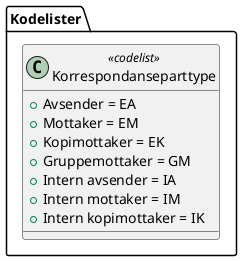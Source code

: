 @startuml
class Kodelister.Korrespondanseparttype <<codelist>> {
  +Avsender = EA
  +Mottaker = EM
  +Kopimottaker = EK
  +Gruppemottaker = GM
  +Intern avsender = IA
  +Intern mottaker = IM
  +Intern kopimottaker = IK
}
@enduml
